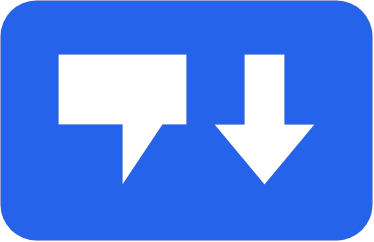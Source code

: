 <mxfile>
    <diagram name="Page-1" id="hCRjhcQ7iV2ii4y84FTH">
        <mxGraphModel dx="881" dy="527" grid="1" gridSize="10" guides="1" tooltips="1" connect="1" arrows="1" fold="1" page="1" pageScale="1" pageWidth="291" pageHeight="413" math="0" shadow="0">
            <root>
                <mxCell id="0"/>
                <mxCell id="1" parent="0"/>
                <mxCell id="X3SQaYUly0QsBhZ8JnkZ-2" value="" style="rounded=1;whiteSpace=wrap;html=1;fontStyle=0;fillColor=#2563EB;strokeColor=#C73500;strokeWidth=0;fontColor=#000000;" parent="1" vertex="1">
                    <mxGeometry x="53" y="147" width="186" height="120" as="geometry"/>
                </mxCell>
                <mxCell id="X3SQaYUly0QsBhZ8JnkZ-3" value="" style="shape=callout;whiteSpace=wrap;html=1;perimeter=calloutPerimeter;strokeWidth=0;" parent="1" vertex="1">
                    <mxGeometry x="82" y="174" width="64" height="65" as="geometry"/>
                </mxCell>
                <mxCell id="X3SQaYUly0QsBhZ8JnkZ-6" value="" style="html=1;shadow=0;dashed=0;align=center;verticalAlign=middle;shape=mxgraph.arrows2.arrow;dy=0.6;dx=30;direction=south;notch=0;strokeWidth=0;" parent="1" vertex="1">
                    <mxGeometry x="160" y="174" width="50" height="65" as="geometry"/>
                </mxCell>
            </root>
        </mxGraphModel>
    </diagram>
</mxfile>